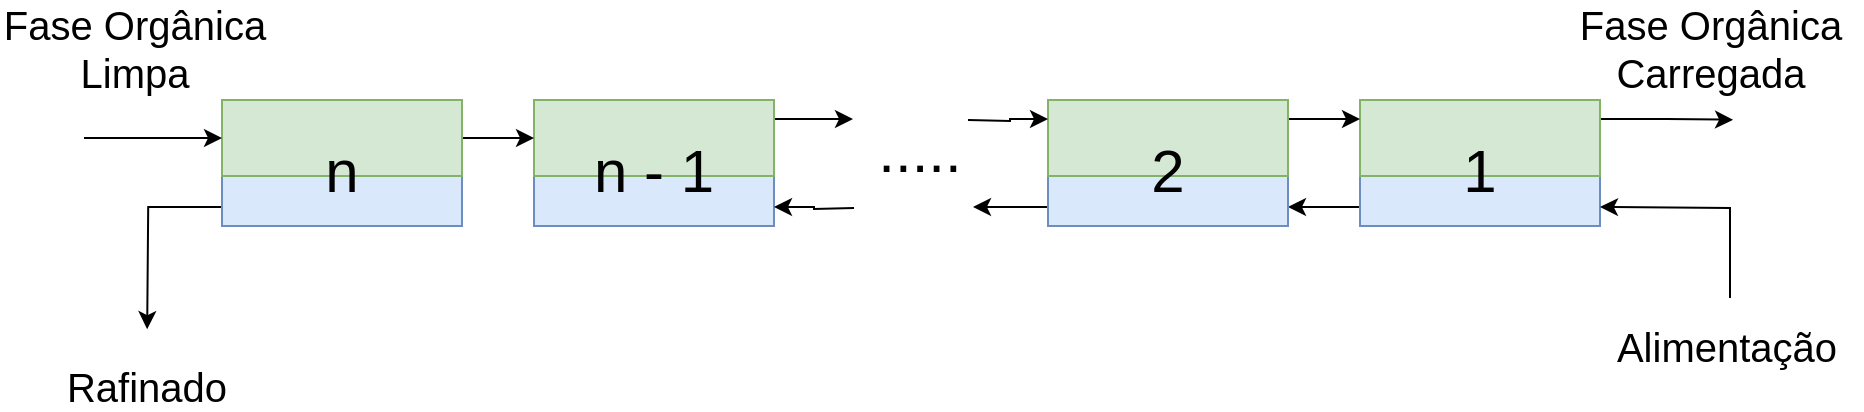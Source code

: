 <mxfile version="14.4.8" type="device"><diagram id="DMFJRvfLOvNcZVtikf6O" name="Page-1"><mxGraphModel dx="2389" dy="669" grid="0" gridSize="10" guides="1" tooltips="1" connect="1" arrows="1" fold="1" page="1" pageScale="1" pageWidth="1169" pageHeight="827" math="0" shadow="0"><root><mxCell id="0"/><mxCell id="1" parent="0"/><mxCell id="cx_Q0ZSVtQQDCVvi5Eyg-36" style="edgeStyle=orthogonalEdgeStyle;rounded=0;orthogonalLoop=1;jettySize=auto;html=1;exitX=0;exitY=0.75;exitDx=0;exitDy=0;entryX=1;entryY=0.75;entryDx=0;entryDy=0;" edge="1" parent="1" source="cx_Q0ZSVtQQDCVvi5Eyg-10" target="cx_Q0ZSVtQQDCVvi5Eyg-12"><mxGeometry relative="1" as="geometry"/></mxCell><mxCell id="cx_Q0ZSVtQQDCVvi5Eyg-10" value="" style="rounded=0;whiteSpace=wrap;html=1;fillColor=#dae8fc;strokeColor=#6c8ebf;" vertex="1" parent="1"><mxGeometry x="623" y="250" width="120" height="38" as="geometry"/></mxCell><mxCell id="cx_Q0ZSVtQQDCVvi5Eyg-46" style="edgeStyle=orthogonalEdgeStyle;rounded=0;orthogonalLoop=1;jettySize=auto;html=1;exitX=1;exitY=0.25;exitDx=0;exitDy=0;" edge="1" parent="1" source="cx_Q0ZSVtQQDCVvi5Eyg-8"><mxGeometry relative="1" as="geometry"><mxPoint x="809.529" y="234.882" as="targetPoint"/></mxGeometry></mxCell><mxCell id="cx_Q0ZSVtQQDCVvi5Eyg-8" value="" style="rounded=0;whiteSpace=wrap;html=1;shadow=0;fillColor=#d5e8d4;strokeColor=#82b366;" vertex="1" parent="1"><mxGeometry x="623" y="225" width="120" height="38" as="geometry"/></mxCell><mxCell id="cx_Q0ZSVtQQDCVvi5Eyg-37" style="edgeStyle=orthogonalEdgeStyle;rounded=0;orthogonalLoop=1;jettySize=auto;html=1;exitX=0;exitY=0.75;exitDx=0;exitDy=0;" edge="1" parent="1" source="cx_Q0ZSVtQQDCVvi5Eyg-12"><mxGeometry relative="1" as="geometry"><mxPoint x="429.529" y="278.412" as="targetPoint"/></mxGeometry></mxCell><mxCell id="cx_Q0ZSVtQQDCVvi5Eyg-12" value="" style="rounded=0;whiteSpace=wrap;html=1;fillColor=#dae8fc;strokeColor=#6c8ebf;" vertex="1" parent="1"><mxGeometry x="467" y="250" width="120" height="38" as="geometry"/></mxCell><mxCell id="cx_Q0ZSVtQQDCVvi5Eyg-45" style="edgeStyle=orthogonalEdgeStyle;rounded=0;orthogonalLoop=1;jettySize=auto;html=1;exitX=1;exitY=0.25;exitDx=0;exitDy=0;entryX=0;entryY=0.25;entryDx=0;entryDy=0;" edge="1" parent="1" source="cx_Q0ZSVtQQDCVvi5Eyg-13" target="cx_Q0ZSVtQQDCVvi5Eyg-8"><mxGeometry relative="1" as="geometry"/></mxCell><mxCell id="cx_Q0ZSVtQQDCVvi5Eyg-13" value="" style="rounded=0;whiteSpace=wrap;html=1;shadow=0;fillColor=#d5e8d4;strokeColor=#82b366;" vertex="1" parent="1"><mxGeometry x="467" y="225" width="120" height="38" as="geometry"/></mxCell><mxCell id="cx_Q0ZSVtQQDCVvi5Eyg-21" value="" style="rounded=0;whiteSpace=wrap;html=1;fillColor=#dae8fc;strokeColor=#6c8ebf;" vertex="1" parent="1"><mxGeometry x="210" y="250" width="120" height="38" as="geometry"/></mxCell><mxCell id="cx_Q0ZSVtQQDCVvi5Eyg-43" style="edgeStyle=orthogonalEdgeStyle;rounded=0;orthogonalLoop=1;jettySize=auto;html=1;exitX=1;exitY=0.25;exitDx=0;exitDy=0;" edge="1" parent="1" source="cx_Q0ZSVtQQDCVvi5Eyg-22"><mxGeometry relative="1" as="geometry"><mxPoint x="369.529" y="234.882" as="targetPoint"/></mxGeometry></mxCell><mxCell id="cx_Q0ZSVtQQDCVvi5Eyg-22" value="" style="rounded=0;whiteSpace=wrap;html=1;shadow=0;fillColor=#d5e8d4;strokeColor=#82b366;" vertex="1" parent="1"><mxGeometry x="210" y="225" width="120" height="38" as="geometry"/></mxCell><mxCell id="cx_Q0ZSVtQQDCVvi5Eyg-47" style="edgeStyle=orthogonalEdgeStyle;rounded=0;orthogonalLoop=1;jettySize=auto;html=1;exitX=0;exitY=0.75;exitDx=0;exitDy=0;" edge="1" parent="1" source="cx_Q0ZSVtQQDCVvi5Eyg-23"><mxGeometry relative="1" as="geometry"><mxPoint x="16.588" y="339.588" as="targetPoint"/></mxGeometry></mxCell><mxCell id="cx_Q0ZSVtQQDCVvi5Eyg-23" value="" style="rounded=0;whiteSpace=wrap;html=1;fillColor=#dae8fc;strokeColor=#6c8ebf;" vertex="1" parent="1"><mxGeometry x="54" y="250" width="120" height="38" as="geometry"/></mxCell><mxCell id="cx_Q0ZSVtQQDCVvi5Eyg-27" value="" style="edgeStyle=orthogonalEdgeStyle;rounded=0;orthogonalLoop=1;jettySize=auto;html=1;" edge="1" parent="1" source="cx_Q0ZSVtQQDCVvi5Eyg-24" target="cx_Q0ZSVtQQDCVvi5Eyg-22"><mxGeometry relative="1" as="geometry"/></mxCell><mxCell id="cx_Q0ZSVtQQDCVvi5Eyg-24" value="" style="rounded=0;whiteSpace=wrap;html=1;shadow=0;fillColor=#d5e8d4;strokeColor=#82b366;" vertex="1" parent="1"><mxGeometry x="54" y="225" width="120" height="38" as="geometry"/></mxCell><mxCell id="cx_Q0ZSVtQQDCVvi5Eyg-25" value="" style="endArrow=classic;html=1;entryX=0;entryY=0.5;entryDx=0;entryDy=0;" edge="1" parent="1" target="cx_Q0ZSVtQQDCVvi5Eyg-24"><mxGeometry width="50" height="50" relative="1" as="geometry"><mxPoint x="-15" y="244" as="sourcePoint"/><mxPoint x="356" y="219" as="targetPoint"/></mxGeometry></mxCell><mxCell id="cx_Q0ZSVtQQDCVvi5Eyg-26" value="" style="endArrow=classic;html=1;entryX=1;entryY=0.75;entryDx=0;entryDy=0;rounded=0;" edge="1" parent="1" target="cx_Q0ZSVtQQDCVvi5Eyg-10"><mxGeometry width="50" height="50" relative="1" as="geometry"><mxPoint x="808" y="324" as="sourcePoint"/><mxPoint x="750" y="273" as="targetPoint"/><Array as="points"><mxPoint x="808" y="279"/></Array></mxGeometry></mxCell><mxCell id="cx_Q0ZSVtQQDCVvi5Eyg-38" value="&lt;font style=&quot;font-size: 30px ; line-height: 120%&quot;&gt;.....&lt;/font&gt;" style="text;html=1;strokeColor=none;fillColor=none;align=center;verticalAlign=middle;whiteSpace=wrap;rounded=0;shadow=0;" vertex="1" parent="1"><mxGeometry x="383" y="221" width="40" height="58" as="geometry"/></mxCell><mxCell id="cx_Q0ZSVtQQDCVvi5Eyg-41" style="edgeStyle=orthogonalEdgeStyle;rounded=0;orthogonalLoop=1;jettySize=auto;html=1;entryX=1;entryY=0.75;entryDx=0;entryDy=0;" edge="1" parent="1" target="cx_Q0ZSVtQQDCVvi5Eyg-21"><mxGeometry relative="1" as="geometry"><mxPoint x="439.529" y="288.412" as="targetPoint"/><mxPoint x="370" y="279" as="sourcePoint"/></mxGeometry></mxCell><mxCell id="cx_Q0ZSVtQQDCVvi5Eyg-44" style="edgeStyle=orthogonalEdgeStyle;rounded=0;orthogonalLoop=1;jettySize=auto;html=1;entryX=0;entryY=0.25;entryDx=0;entryDy=0;" edge="1" parent="1" target="cx_Q0ZSVtQQDCVvi5Eyg-13"><mxGeometry relative="1" as="geometry"><mxPoint x="379.529" y="244.882" as="targetPoint"/><mxPoint x="427" y="235" as="sourcePoint"/></mxGeometry></mxCell><mxCell id="cx_Q0ZSVtQQDCVvi5Eyg-48" value="&lt;font style=&quot;font-size: 30px&quot;&gt;1&lt;/font&gt;" style="text;html=1;strokeColor=none;fillColor=none;align=center;verticalAlign=middle;whiteSpace=wrap;rounded=0;shadow=0;" vertex="1" parent="1"><mxGeometry x="663" y="250" width="40" height="20" as="geometry"/></mxCell><mxCell id="cx_Q0ZSVtQQDCVvi5Eyg-49" value="&lt;font style=&quot;font-size: 30px&quot;&gt;2&lt;/font&gt;" style="text;html=1;strokeColor=none;fillColor=none;align=center;verticalAlign=middle;whiteSpace=wrap;rounded=0;shadow=0;" vertex="1" parent="1"><mxGeometry x="507" y="250" width="40" height="20" as="geometry"/></mxCell><mxCell id="cx_Q0ZSVtQQDCVvi5Eyg-50" value="&lt;font style=&quot;font-size: 30px&quot;&gt;n - 1&lt;/font&gt;" style="text;html=1;strokeColor=none;fillColor=none;align=center;verticalAlign=middle;whiteSpace=wrap;rounded=0;shadow=0;" vertex="1" parent="1"><mxGeometry x="238" y="250" width="64" height="20" as="geometry"/></mxCell><mxCell id="cx_Q0ZSVtQQDCVvi5Eyg-51" value="&lt;font style=&quot;font-size: 30px&quot;&gt;n&lt;/font&gt;" style="text;html=1;strokeColor=none;fillColor=none;align=center;verticalAlign=middle;whiteSpace=wrap;rounded=0;shadow=0;" vertex="1" parent="1"><mxGeometry x="82" y="250" width="64" height="20" as="geometry"/></mxCell><mxCell id="cx_Q0ZSVtQQDCVvi5Eyg-52" value="&lt;font style=&quot;font-size: 20px&quot;&gt;Fase Orgânica Limpa&lt;/font&gt;" style="text;html=1;strokeColor=none;fillColor=none;align=center;verticalAlign=middle;whiteSpace=wrap;rounded=0;shadow=0;" vertex="1" parent="1"><mxGeometry x="-57" y="189" width="135" height="20" as="geometry"/></mxCell><mxCell id="cx_Q0ZSVtQQDCVvi5Eyg-54" value="&lt;font style=&quot;font-size: 20px&quot;&gt;Rafinado&lt;/font&gt;" style="text;html=1;strokeColor=none;fillColor=none;align=center;verticalAlign=middle;whiteSpace=wrap;rounded=0;shadow=0;" vertex="1" parent="1"><mxGeometry x="-51" y="358" width="135" height="20" as="geometry"/></mxCell><mxCell id="cx_Q0ZSVtQQDCVvi5Eyg-55" value="&lt;font style=&quot;font-size: 20px&quot;&gt;Alimentação&lt;/font&gt;" style="text;html=1;strokeColor=none;fillColor=none;align=center;verticalAlign=middle;whiteSpace=wrap;rounded=0;shadow=0;" vertex="1" parent="1"><mxGeometry x="739" y="338" width="135" height="20" as="geometry"/></mxCell><mxCell id="cx_Q0ZSVtQQDCVvi5Eyg-56" value="&lt;font style=&quot;font-size: 20px&quot;&gt;Fase Orgânica Carregada&lt;/font&gt;" style="text;html=1;strokeColor=none;fillColor=none;align=center;verticalAlign=middle;whiteSpace=wrap;rounded=0;shadow=0;" vertex="1" parent="1"><mxGeometry x="723" y="189" width="151" height="20" as="geometry"/></mxCell></root></mxGraphModel></diagram></mxfile>